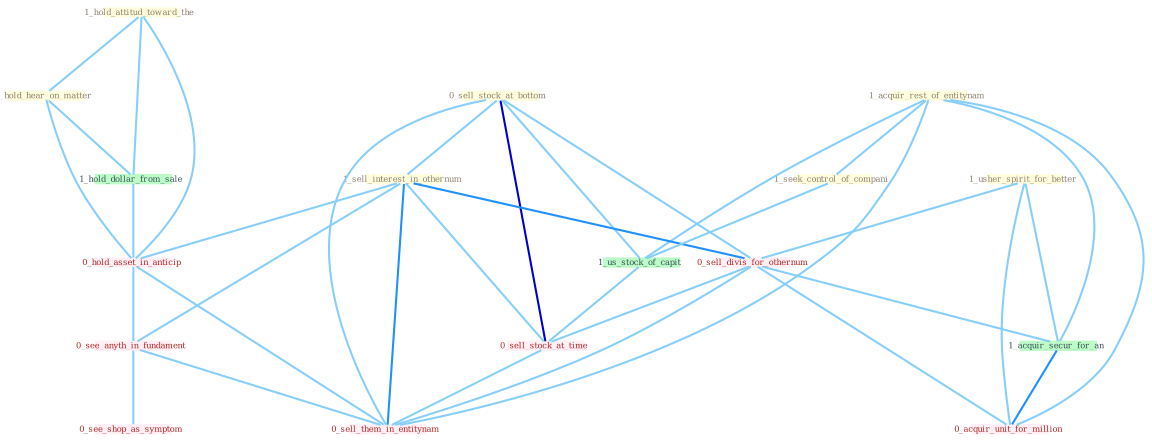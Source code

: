 Graph G{ 
    node
    [shape=polygon,style=filled,width=.5,height=.06,color="#BDFCC9",fixedsize=true,fontsize=4,
    fontcolor="#2f4f4f"];
    {node
    [color="#ffffe0", fontcolor="#8b7d6b"] "1_hold_attitud_toward_the " "0_sell_stock_at_bottom " "1_acquir_rest_of_entitynam " "1_sell_interest_in_othernum " "1_usher_spirit_for_better " "1_seek_control_of_compani " "0_hold_hear_on_matter "}
{node [color="#fff0f5", fontcolor="#b22222"] "0_sell_divis_for_othernum " "0_hold_asset_in_anticip " "0_sell_stock_at_time " "0_see_anyth_in_fundament " "0_acquir_unit_for_million " "0_see_shop_as_symptom " "0_sell_them_in_entitynam "}
edge [color="#B0E2FF"];

	"1_hold_attitud_toward_the " -- "0_hold_hear_on_matter " [w="1", color="#87cefa" ];
	"1_hold_attitud_toward_the " -- "1_hold_dollar_from_sale " [w="1", color="#87cefa" ];
	"1_hold_attitud_toward_the " -- "0_hold_asset_in_anticip " [w="1", color="#87cefa" ];
	"0_sell_stock_at_bottom " -- "1_sell_interest_in_othernum " [w="1", color="#87cefa" ];
	"0_sell_stock_at_bottom " -- "0_sell_divis_for_othernum " [w="1", color="#87cefa" ];
	"0_sell_stock_at_bottom " -- "1_us_stock_of_capit " [w="1", color="#87cefa" ];
	"0_sell_stock_at_bottom " -- "0_sell_stock_at_time " [w="3", color="#0000cd" , len=0.6];
	"0_sell_stock_at_bottom " -- "0_sell_them_in_entitynam " [w="1", color="#87cefa" ];
	"1_acquir_rest_of_entitynam " -- "1_seek_control_of_compani " [w="1", color="#87cefa" ];
	"1_acquir_rest_of_entitynam " -- "1_acquir_secur_for_an " [w="1", color="#87cefa" ];
	"1_acquir_rest_of_entitynam " -- "1_us_stock_of_capit " [w="1", color="#87cefa" ];
	"1_acquir_rest_of_entitynam " -- "0_acquir_unit_for_million " [w="1", color="#87cefa" ];
	"1_acquir_rest_of_entitynam " -- "0_sell_them_in_entitynam " [w="1", color="#87cefa" ];
	"1_sell_interest_in_othernum " -- "0_sell_divis_for_othernum " [w="2", color="#1e90ff" , len=0.8];
	"1_sell_interest_in_othernum " -- "0_hold_asset_in_anticip " [w="1", color="#87cefa" ];
	"1_sell_interest_in_othernum " -- "0_sell_stock_at_time " [w="1", color="#87cefa" ];
	"1_sell_interest_in_othernum " -- "0_see_anyth_in_fundament " [w="1", color="#87cefa" ];
	"1_sell_interest_in_othernum " -- "0_sell_them_in_entitynam " [w="2", color="#1e90ff" , len=0.8];
	"1_usher_spirit_for_better " -- "0_sell_divis_for_othernum " [w="1", color="#87cefa" ];
	"1_usher_spirit_for_better " -- "1_acquir_secur_for_an " [w="1", color="#87cefa" ];
	"1_usher_spirit_for_better " -- "0_acquir_unit_for_million " [w="1", color="#87cefa" ];
	"1_seek_control_of_compani " -- "1_us_stock_of_capit " [w="1", color="#87cefa" ];
	"0_hold_hear_on_matter " -- "1_hold_dollar_from_sale " [w="1", color="#87cefa" ];
	"0_hold_hear_on_matter " -- "0_hold_asset_in_anticip " [w="1", color="#87cefa" ];
	"0_sell_divis_for_othernum " -- "1_acquir_secur_for_an " [w="1", color="#87cefa" ];
	"0_sell_divis_for_othernum " -- "0_sell_stock_at_time " [w="1", color="#87cefa" ];
	"0_sell_divis_for_othernum " -- "0_acquir_unit_for_million " [w="1", color="#87cefa" ];
	"0_sell_divis_for_othernum " -- "0_sell_them_in_entitynam " [w="1", color="#87cefa" ];
	"1_acquir_secur_for_an " -- "0_acquir_unit_for_million " [w="2", color="#1e90ff" , len=0.8];
	"1_us_stock_of_capit " -- "0_sell_stock_at_time " [w="1", color="#87cefa" ];
	"1_hold_dollar_from_sale " -- "0_hold_asset_in_anticip " [w="1", color="#87cefa" ];
	"0_hold_asset_in_anticip " -- "0_see_anyth_in_fundament " [w="1", color="#87cefa" ];
	"0_hold_asset_in_anticip " -- "0_sell_them_in_entitynam " [w="1", color="#87cefa" ];
	"0_sell_stock_at_time " -- "0_sell_them_in_entitynam " [w="1", color="#87cefa" ];
	"0_see_anyth_in_fundament " -- "0_see_shop_as_symptom " [w="1", color="#87cefa" ];
	"0_see_anyth_in_fundament " -- "0_sell_them_in_entitynam " [w="1", color="#87cefa" ];
}